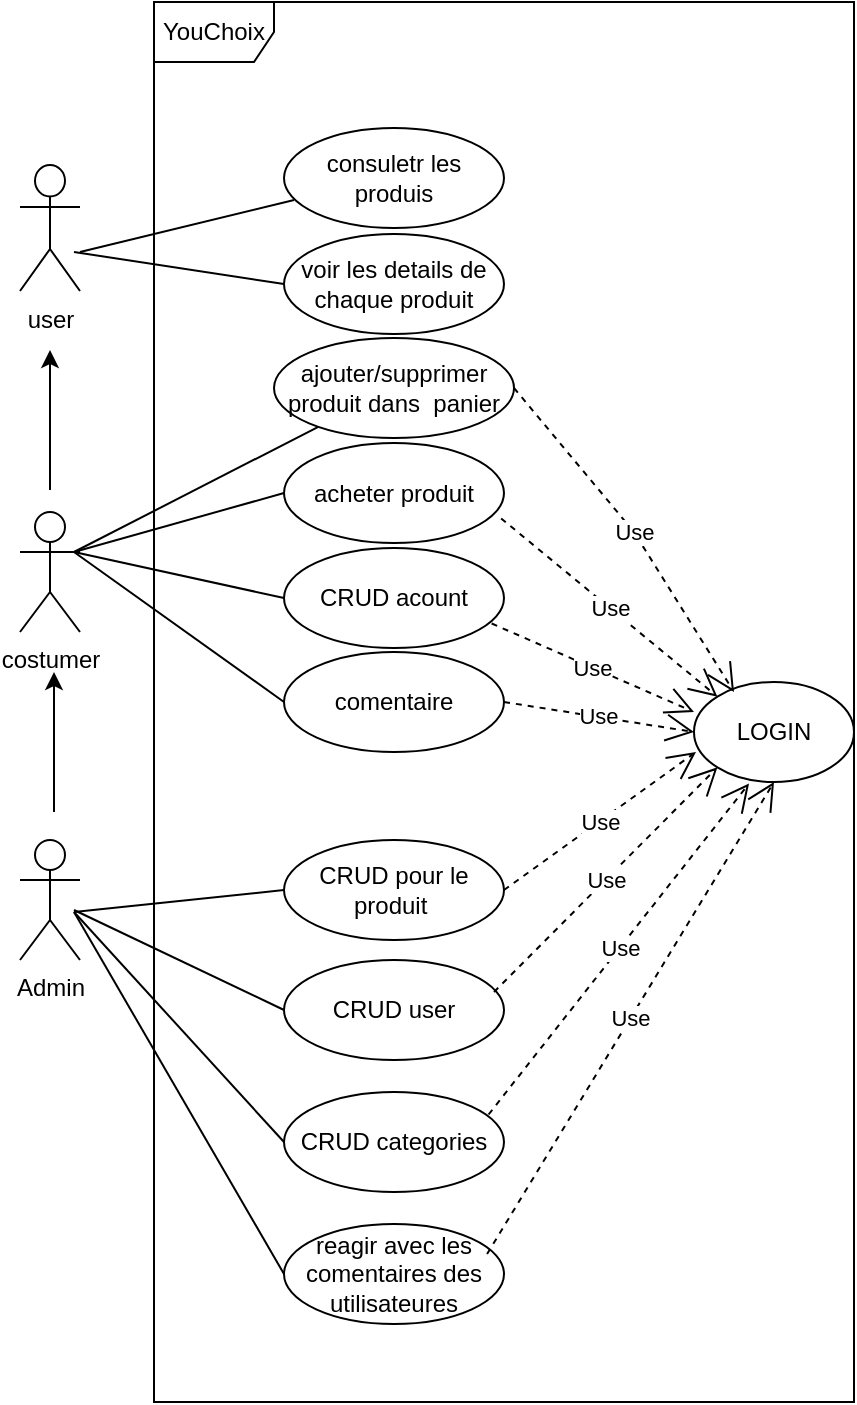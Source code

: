 <mxfile version="12.2.4" pages="1"><diagram id="3ldU3HKUhR_c8mddi6MC" name="Page-1"><mxGraphModel dx="1019" dy="936" grid="1" gridSize="10" guides="1" tooltips="1" connect="1" arrows="1" fold="1" page="0" pageScale="1" pageWidth="850" pageHeight="1100" background="none" math="0" shadow="0"><root><mxCell id="0"/><mxCell id="1" parent="0"/><mxCell id="2" value="YouChoix" style="shape=umlFrame;whiteSpace=wrap;html=1;" parent="1" vertex="1"><mxGeometry x="-110" y="-125" width="350" height="700" as="geometry"/></mxCell><mxCell id="3" value="costumer" style="shape=umlActor;verticalLabelPosition=bottom;labelBackgroundColor=#ffffff;verticalAlign=top;html=1;" parent="1" vertex="1"><mxGeometry x="-177" y="130" width="30" height="60" as="geometry"/></mxCell><mxCell id="6" value="consuletr les produis" style="ellipse;whiteSpace=wrap;html=1;" parent="1" vertex="1"><mxGeometry x="-45" y="-62" width="110" height="50" as="geometry"/></mxCell><mxCell id="7" value="voir les details de chaque produit" style="ellipse;whiteSpace=wrap;html=1;" parent="1" vertex="1"><mxGeometry x="-45" y="-9" width="110" height="50" as="geometry"/></mxCell><mxCell id="9" value="ajouter/supprimer produit dans&amp;nbsp; panier" style="ellipse;whiteSpace=wrap;html=1;" parent="1" vertex="1"><mxGeometry x="-50" y="43" width="120" height="50" as="geometry"/></mxCell><mxCell id="10" value="acheter produit" style="ellipse;whiteSpace=wrap;html=1;" parent="1" vertex="1"><mxGeometry x="-45" y="95.5" width="110" height="50" as="geometry"/></mxCell><mxCell id="11" value="CRUD acount" style="ellipse;whiteSpace=wrap;html=1;" parent="1" vertex="1"><mxGeometry x="-45" y="148" width="110" height="50" as="geometry"/></mxCell><mxCell id="12" value="comentaire" style="ellipse;whiteSpace=wrap;html=1;" parent="1" vertex="1"><mxGeometry x="-45" y="200" width="110" height="50" as="geometry"/></mxCell><mxCell id="18" value="Admin" style="shape=umlActor;verticalLabelPosition=bottom;labelBackgroundColor=#ffffff;verticalAlign=top;html=1;" parent="1" vertex="1"><mxGeometry x="-177" y="294" width="30" height="60" as="geometry"/></mxCell><mxCell id="22" value="CRUD pour le produit&amp;nbsp;" style="ellipse;whiteSpace=wrap;html=1;" parent="1" vertex="1"><mxGeometry x="-45" y="294" width="110" height="50" as="geometry"/></mxCell><mxCell id="24" value="reagir avec les comentaires des utilisateures" style="ellipse;whiteSpace=wrap;html=1;" parent="1" vertex="1"><mxGeometry x="-45" y="486" width="110" height="50" as="geometry"/></mxCell><mxCell id="25" value="CRUD user" style="ellipse;whiteSpace=wrap;html=1;" parent="1" vertex="1"><mxGeometry x="-45" y="354" width="110" height="50" as="geometry"/></mxCell><mxCell id="26" value="CRUD categories" style="ellipse;whiteSpace=wrap;html=1;" parent="1" vertex="1"><mxGeometry x="-45" y="420" width="110" height="50" as="geometry"/></mxCell><mxCell id="27" value="LOGIN" style="ellipse;whiteSpace=wrap;html=1;" parent="1" vertex="1"><mxGeometry x="160" y="215" width="80" height="50" as="geometry"/></mxCell><mxCell id="28" value="" style="endArrow=classic;html=1;" parent="1" edge="1"><mxGeometry width="50" height="50" relative="1" as="geometry"><mxPoint x="-160" y="280" as="sourcePoint"/><mxPoint x="-160" y="210" as="targetPoint"/></mxGeometry></mxCell><mxCell id="29" value="" style="endArrow=none;html=1;" parent="1" target="9" edge="1"><mxGeometry width="50" height="50" relative="1" as="geometry"><mxPoint x="-150" y="150" as="sourcePoint"/><mxPoint x="-75" y="215" as="targetPoint"/></mxGeometry></mxCell><mxCell id="30" value="" style="endArrow=none;html=1;entryX=0;entryY=0.5;entryDx=0;entryDy=0;" parent="1" target="10" edge="1"><mxGeometry width="50" height="50" relative="1" as="geometry"><mxPoint x="-150" y="150" as="sourcePoint"/><mxPoint x="-40.0" y="78" as="targetPoint"/></mxGeometry></mxCell><mxCell id="31" value="" style="endArrow=none;html=1;entryX=0;entryY=0.5;entryDx=0;entryDy=0;" parent="1" target="11" edge="1"><mxGeometry width="50" height="50" relative="1" as="geometry"><mxPoint x="-150" y="150" as="sourcePoint"/><mxPoint x="-30.0" y="88" as="targetPoint"/></mxGeometry></mxCell><mxCell id="32" value="" style="endArrow=none;html=1;entryX=0;entryY=0.5;entryDx=0;entryDy=0;" parent="1" target="12" edge="1"><mxGeometry width="50" height="50" relative="1" as="geometry"><mxPoint x="-150" y="150" as="sourcePoint"/><mxPoint x="-20.0" y="98" as="targetPoint"/></mxGeometry></mxCell><mxCell id="34" value="" style="endArrow=none;html=1;entryX=0;entryY=0.5;entryDx=0;entryDy=0;" parent="1" target="22" edge="1"><mxGeometry width="50" height="50" relative="1" as="geometry"><mxPoint x="-150" y="330" as="sourcePoint"/><mxPoint x="-140" y="610" as="targetPoint"/></mxGeometry></mxCell><mxCell id="35" value="" style="endArrow=none;html=1;entryX=0;entryY=0.5;entryDx=0;entryDy=0;" parent="1" target="25" edge="1"><mxGeometry width="50" height="50" relative="1" as="geometry"><mxPoint x="-150" y="329" as="sourcePoint"/><mxPoint x="-35.0" y="329" as="targetPoint"/></mxGeometry></mxCell><mxCell id="36" value="" style="endArrow=none;html=1;entryX=0;entryY=0.5;entryDx=0;entryDy=0;" parent="1" target="26" edge="1"><mxGeometry width="50" height="50" relative="1" as="geometry"><mxPoint x="-150" y="330" as="sourcePoint"/><mxPoint x="-25.0" y="339" as="targetPoint"/></mxGeometry></mxCell><mxCell id="37" value="" style="endArrow=none;html=1;entryX=0;entryY=0.5;entryDx=0;entryDy=0;" parent="1" target="24" edge="1"><mxGeometry width="50" height="50" relative="1" as="geometry"><mxPoint x="-150" y="330" as="sourcePoint"/><mxPoint x="-15.0" y="349" as="targetPoint"/></mxGeometry></mxCell><mxCell id="38" value="" style="endArrow=none;html=1;entryX=0;entryY=0.5;entryDx=0;entryDy=0;" parent="1" target="7" edge="1"><mxGeometry width="50" height="50" relative="1" as="geometry"><mxPoint x="-150" as="sourcePoint"/><mxPoint x="-39.989" y="78.472" as="targetPoint"/></mxGeometry></mxCell><mxCell id="39" value="" style="endArrow=none;html=1;entryX=0.046;entryY=0.72;entryDx=0;entryDy=0;entryPerimeter=0;" parent="1" target="6" edge="1"><mxGeometry width="50" height="50" relative="1" as="geometry"><mxPoint x="-147" as="sourcePoint"/><mxPoint x="-29.989" y="88.472" as="targetPoint"/></mxGeometry></mxCell><mxCell id="42" value="Use" style="endArrow=open;endSize=12;dashed=1;html=1;exitX=0.923;exitY=0.301;exitDx=0;exitDy=0;exitPerimeter=0;entryX=0.5;entryY=1;entryDx=0;entryDy=0;" parent="1" source="24" target="27" edge="1"><mxGeometry width="160" relative="1" as="geometry"><mxPoint x="-190" y="610" as="sourcePoint"/><mxPoint x="-30" y="610" as="targetPoint"/></mxGeometry></mxCell><mxCell id="45" value="Use" style="endArrow=open;endSize=12;dashed=1;html=1;exitX=0.93;exitY=0.225;exitDx=0;exitDy=0;exitPerimeter=0;entryX=0.344;entryY=1.015;entryDx=0;entryDy=0;entryPerimeter=0;" parent="1" source="26" target="27" edge="1"><mxGeometry width="160" relative="1" as="geometry"><mxPoint x="66.53" y="511.05" as="sourcePoint"/><mxPoint x="194.4" y="281.25" as="targetPoint"/></mxGeometry></mxCell><mxCell id="46" value="Use" style="endArrow=open;endSize=12;dashed=1;html=1;entryX=0;entryY=1;entryDx=0;entryDy=0;" parent="1" target="27" edge="1"><mxGeometry width="160" relative="1" as="geometry"><mxPoint x="60" y="370" as="sourcePoint"/><mxPoint x="170" y="260" as="targetPoint"/></mxGeometry></mxCell><mxCell id="47" value="Use" style="endArrow=open;endSize=12;dashed=1;html=1;exitX=1;exitY=0.5;exitDx=0;exitDy=0;" parent="1" source="22" edge="1"><mxGeometry width="160" relative="1" as="geometry"><mxPoint x="70" y="380" as="sourcePoint"/><mxPoint x="161" y="250" as="targetPoint"/></mxGeometry></mxCell><mxCell id="48" value="Use" style="endArrow=open;endSize=12;dashed=1;html=1;exitX=1;exitY=0.5;exitDx=0;exitDy=0;" parent="1" source="12" edge="1"><mxGeometry width="160" relative="1" as="geometry"><mxPoint x="80" y="390" as="sourcePoint"/><mxPoint x="160" y="240" as="targetPoint"/></mxGeometry></mxCell><mxCell id="49" value="Use" style="endArrow=open;endSize=12;dashed=1;html=1;exitX=0.944;exitY=0.755;exitDx=0;exitDy=0;exitPerimeter=0;" parent="1" source="11" edge="1"><mxGeometry width="160" relative="1" as="geometry"><mxPoint x="75.0" y="235" as="sourcePoint"/><mxPoint x="160" y="230" as="targetPoint"/></mxGeometry></mxCell><mxCell id="50" value="Use" style="endArrow=open;endSize=12;dashed=1;html=1;exitX=0.987;exitY=0.754;exitDx=0;exitDy=0;exitPerimeter=0;entryX=0;entryY=0;entryDx=0;entryDy=0;" parent="1" source="10" target="27" edge="1"><mxGeometry width="160" relative="1" as="geometry"><mxPoint x="85.0" y="245" as="sourcePoint"/><mxPoint x="180" y="260" as="targetPoint"/></mxGeometry></mxCell><mxCell id="53" value="Use" style="endArrow=open;endSize=12;dashed=1;html=1;exitX=1;exitY=0.5;exitDx=0;exitDy=0;" parent="1" source="9" edge="1"><mxGeometry width="160" relative="1" as="geometry"><mxPoint x="95.0" y="255" as="sourcePoint"/><mxPoint x="180" y="220" as="targetPoint"/><Array as="points"><mxPoint x="130" y="140"/></Array></mxGeometry></mxCell><mxCell id="55" value="user" style="shape=umlActor;verticalLabelPosition=bottom;labelBackgroundColor=#ffffff;verticalAlign=top;html=1;outlineConnect=0;" parent="1" vertex="1"><mxGeometry x="-177" y="-43.5" width="30" height="63" as="geometry"/></mxCell><mxCell id="64" value="" style="endArrow=classic;html=1;" parent="1" edge="1"><mxGeometry width="50" height="50" relative="1" as="geometry"><mxPoint x="-162" y="119" as="sourcePoint"/><mxPoint x="-162" y="49" as="targetPoint"/></mxGeometry></mxCell></root></mxGraphModel></diagram></mxfile>